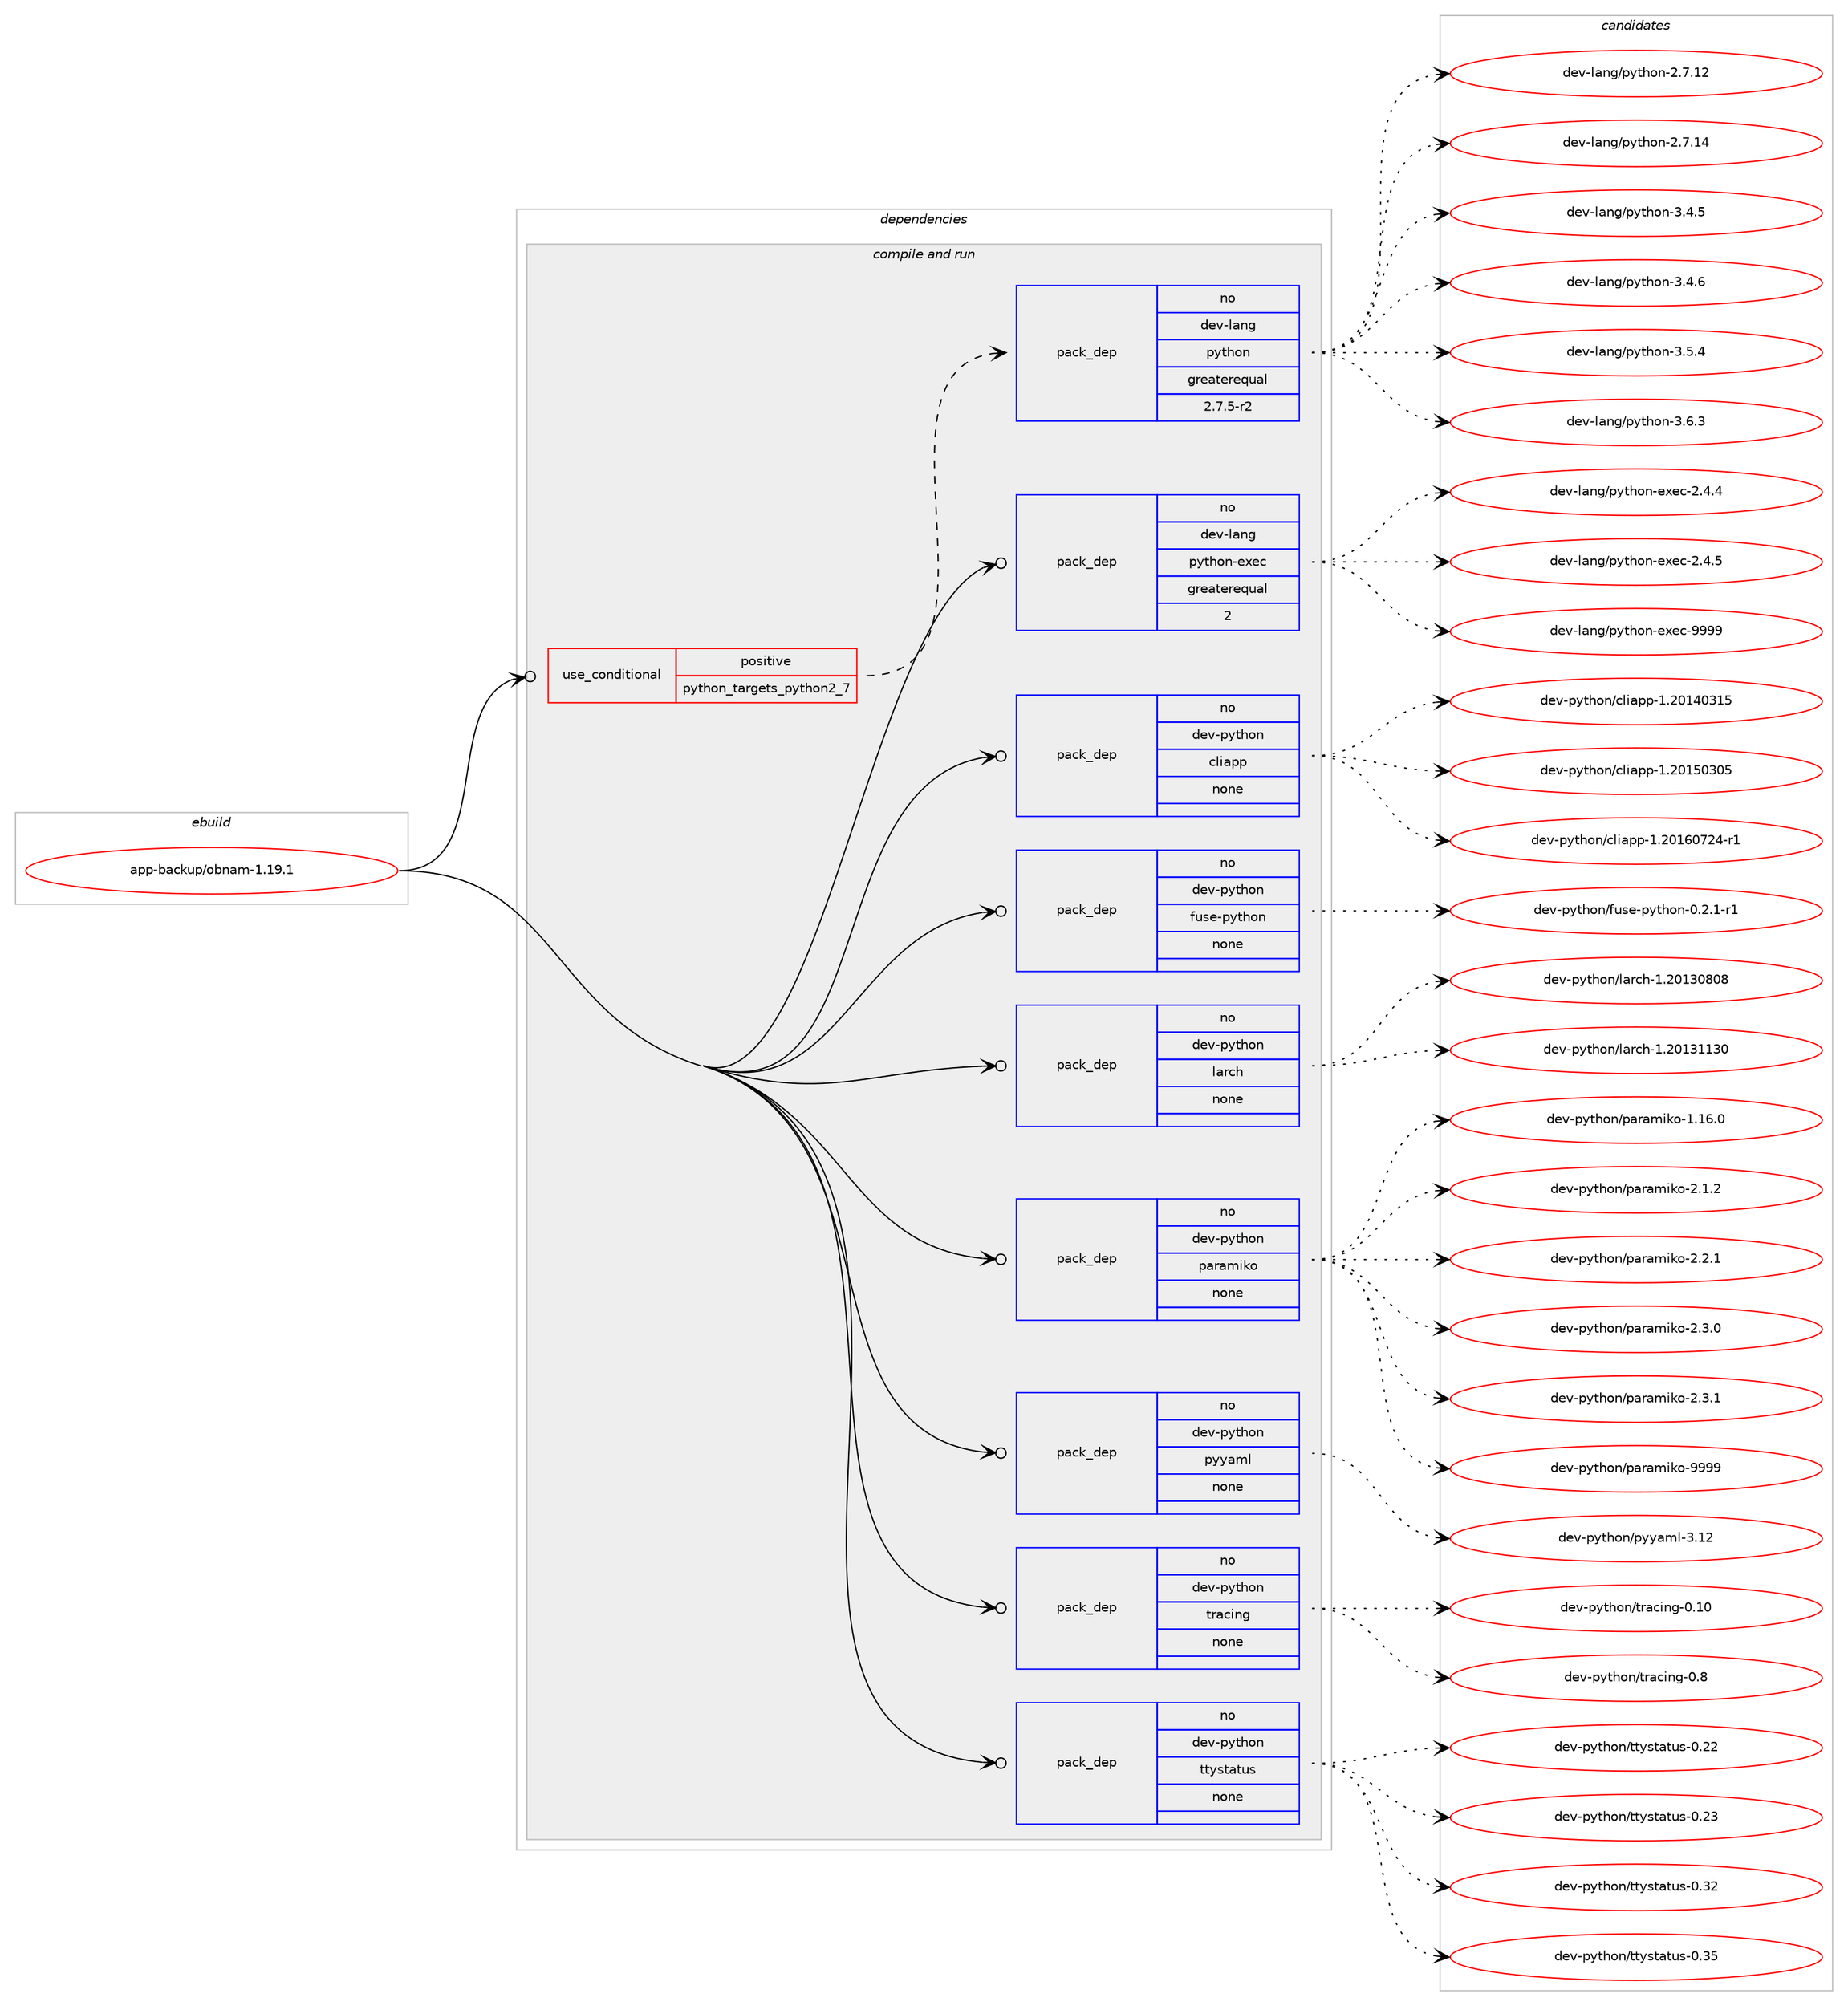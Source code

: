 digraph prolog {

# *************
# Graph options
# *************

newrank=true;
concentrate=true;
compound=true;
graph [rankdir=LR,fontname=Helvetica,fontsize=10,ranksep=1.5];#, ranksep=2.5, nodesep=0.2];
edge  [arrowhead=vee];
node  [fontname=Helvetica,fontsize=10];

# **********
# The ebuild
# **********

subgraph cluster_leftcol {
color=gray;
rank=same;
label=<<i>ebuild</i>>;
id [label="app-backup/obnam-1.19.1", color=red, width=4, href="../app-backup/obnam-1.19.1.svg"];
}

# ****************
# The dependencies
# ****************

subgraph cluster_midcol {
color=gray;
label=<<i>dependencies</i>>;
subgraph cluster_compile {
fillcolor="#eeeeee";
style=filled;
label=<<i>compile</i>>;
}
subgraph cluster_compileandrun {
fillcolor="#eeeeee";
style=filled;
label=<<i>compile and run</i>>;
subgraph cond2991 {
dependency10803 [label=<<TABLE BORDER="0" CELLBORDER="1" CELLSPACING="0" CELLPADDING="4"><TR><TD ROWSPAN="3" CELLPADDING="10">use_conditional</TD></TR><TR><TD>positive</TD></TR><TR><TD>python_targets_python2_7</TD></TR></TABLE>>, shape=none, color=red];
subgraph pack7613 {
dependency10804 [label=<<TABLE BORDER="0" CELLBORDER="1" CELLSPACING="0" CELLPADDING="4" WIDTH="220"><TR><TD ROWSPAN="6" CELLPADDING="30">pack_dep</TD></TR><TR><TD WIDTH="110">no</TD></TR><TR><TD>dev-lang</TD></TR><TR><TD>python</TD></TR><TR><TD>greaterequal</TD></TR><TR><TD>2.7.5-r2</TD></TR></TABLE>>, shape=none, color=blue];
}
dependency10803:e -> dependency10804:w [weight=20,style="dashed",arrowhead="vee"];
}
id:e -> dependency10803:w [weight=20,style="solid",arrowhead="odotvee"];
subgraph pack7614 {
dependency10805 [label=<<TABLE BORDER="0" CELLBORDER="1" CELLSPACING="0" CELLPADDING="4" WIDTH="220"><TR><TD ROWSPAN="6" CELLPADDING="30">pack_dep</TD></TR><TR><TD WIDTH="110">no</TD></TR><TR><TD>dev-lang</TD></TR><TR><TD>python-exec</TD></TR><TR><TD>greaterequal</TD></TR><TR><TD>2</TD></TR></TABLE>>, shape=none, color=blue];
}
id:e -> dependency10805:w [weight=20,style="solid",arrowhead="odotvee"];
subgraph pack7615 {
dependency10806 [label=<<TABLE BORDER="0" CELLBORDER="1" CELLSPACING="0" CELLPADDING="4" WIDTH="220"><TR><TD ROWSPAN="6" CELLPADDING="30">pack_dep</TD></TR><TR><TD WIDTH="110">no</TD></TR><TR><TD>dev-python</TD></TR><TR><TD>cliapp</TD></TR><TR><TD>none</TD></TR><TR><TD></TD></TR></TABLE>>, shape=none, color=blue];
}
id:e -> dependency10806:w [weight=20,style="solid",arrowhead="odotvee"];
subgraph pack7616 {
dependency10807 [label=<<TABLE BORDER="0" CELLBORDER="1" CELLSPACING="0" CELLPADDING="4" WIDTH="220"><TR><TD ROWSPAN="6" CELLPADDING="30">pack_dep</TD></TR><TR><TD WIDTH="110">no</TD></TR><TR><TD>dev-python</TD></TR><TR><TD>fuse-python</TD></TR><TR><TD>none</TD></TR><TR><TD></TD></TR></TABLE>>, shape=none, color=blue];
}
id:e -> dependency10807:w [weight=20,style="solid",arrowhead="odotvee"];
subgraph pack7617 {
dependency10808 [label=<<TABLE BORDER="0" CELLBORDER="1" CELLSPACING="0" CELLPADDING="4" WIDTH="220"><TR><TD ROWSPAN="6" CELLPADDING="30">pack_dep</TD></TR><TR><TD WIDTH="110">no</TD></TR><TR><TD>dev-python</TD></TR><TR><TD>larch</TD></TR><TR><TD>none</TD></TR><TR><TD></TD></TR></TABLE>>, shape=none, color=blue];
}
id:e -> dependency10808:w [weight=20,style="solid",arrowhead="odotvee"];
subgraph pack7618 {
dependency10809 [label=<<TABLE BORDER="0" CELLBORDER="1" CELLSPACING="0" CELLPADDING="4" WIDTH="220"><TR><TD ROWSPAN="6" CELLPADDING="30">pack_dep</TD></TR><TR><TD WIDTH="110">no</TD></TR><TR><TD>dev-python</TD></TR><TR><TD>paramiko</TD></TR><TR><TD>none</TD></TR><TR><TD></TD></TR></TABLE>>, shape=none, color=blue];
}
id:e -> dependency10809:w [weight=20,style="solid",arrowhead="odotvee"];
subgraph pack7619 {
dependency10810 [label=<<TABLE BORDER="0" CELLBORDER="1" CELLSPACING="0" CELLPADDING="4" WIDTH="220"><TR><TD ROWSPAN="6" CELLPADDING="30">pack_dep</TD></TR><TR><TD WIDTH="110">no</TD></TR><TR><TD>dev-python</TD></TR><TR><TD>pyyaml</TD></TR><TR><TD>none</TD></TR><TR><TD></TD></TR></TABLE>>, shape=none, color=blue];
}
id:e -> dependency10810:w [weight=20,style="solid",arrowhead="odotvee"];
subgraph pack7620 {
dependency10811 [label=<<TABLE BORDER="0" CELLBORDER="1" CELLSPACING="0" CELLPADDING="4" WIDTH="220"><TR><TD ROWSPAN="6" CELLPADDING="30">pack_dep</TD></TR><TR><TD WIDTH="110">no</TD></TR><TR><TD>dev-python</TD></TR><TR><TD>tracing</TD></TR><TR><TD>none</TD></TR><TR><TD></TD></TR></TABLE>>, shape=none, color=blue];
}
id:e -> dependency10811:w [weight=20,style="solid",arrowhead="odotvee"];
subgraph pack7621 {
dependency10812 [label=<<TABLE BORDER="0" CELLBORDER="1" CELLSPACING="0" CELLPADDING="4" WIDTH="220"><TR><TD ROWSPAN="6" CELLPADDING="30">pack_dep</TD></TR><TR><TD WIDTH="110">no</TD></TR><TR><TD>dev-python</TD></TR><TR><TD>ttystatus</TD></TR><TR><TD>none</TD></TR><TR><TD></TD></TR></TABLE>>, shape=none, color=blue];
}
id:e -> dependency10812:w [weight=20,style="solid",arrowhead="odotvee"];
}
subgraph cluster_run {
fillcolor="#eeeeee";
style=filled;
label=<<i>run</i>>;
}
}

# **************
# The candidates
# **************

subgraph cluster_choices {
rank=same;
color=gray;
label=<<i>candidates</i>>;

subgraph choice7613 {
color=black;
nodesep=1;
choice10010111845108971101034711212111610411111045504655464950 [label="dev-lang/python-2.7.12", color=red, width=4,href="../dev-lang/python-2.7.12.svg"];
choice10010111845108971101034711212111610411111045504655464952 [label="dev-lang/python-2.7.14", color=red, width=4,href="../dev-lang/python-2.7.14.svg"];
choice100101118451089711010347112121116104111110455146524653 [label="dev-lang/python-3.4.5", color=red, width=4,href="../dev-lang/python-3.4.5.svg"];
choice100101118451089711010347112121116104111110455146524654 [label="dev-lang/python-3.4.6", color=red, width=4,href="../dev-lang/python-3.4.6.svg"];
choice100101118451089711010347112121116104111110455146534652 [label="dev-lang/python-3.5.4", color=red, width=4,href="../dev-lang/python-3.5.4.svg"];
choice100101118451089711010347112121116104111110455146544651 [label="dev-lang/python-3.6.3", color=red, width=4,href="../dev-lang/python-3.6.3.svg"];
dependency10804:e -> choice10010111845108971101034711212111610411111045504655464950:w [style=dotted,weight="100"];
dependency10804:e -> choice10010111845108971101034711212111610411111045504655464952:w [style=dotted,weight="100"];
dependency10804:e -> choice100101118451089711010347112121116104111110455146524653:w [style=dotted,weight="100"];
dependency10804:e -> choice100101118451089711010347112121116104111110455146524654:w [style=dotted,weight="100"];
dependency10804:e -> choice100101118451089711010347112121116104111110455146534652:w [style=dotted,weight="100"];
dependency10804:e -> choice100101118451089711010347112121116104111110455146544651:w [style=dotted,weight="100"];
}
subgraph choice7614 {
color=black;
nodesep=1;
choice1001011184510897110103471121211161041111104510112010199455046524652 [label="dev-lang/python-exec-2.4.4", color=red, width=4,href="../dev-lang/python-exec-2.4.4.svg"];
choice1001011184510897110103471121211161041111104510112010199455046524653 [label="dev-lang/python-exec-2.4.5", color=red, width=4,href="../dev-lang/python-exec-2.4.5.svg"];
choice10010111845108971101034711212111610411111045101120101994557575757 [label="dev-lang/python-exec-9999", color=red, width=4,href="../dev-lang/python-exec-9999.svg"];
dependency10805:e -> choice1001011184510897110103471121211161041111104510112010199455046524652:w [style=dotted,weight="100"];
dependency10805:e -> choice1001011184510897110103471121211161041111104510112010199455046524653:w [style=dotted,weight="100"];
dependency10805:e -> choice10010111845108971101034711212111610411111045101120101994557575757:w [style=dotted,weight="100"];
}
subgraph choice7615 {
color=black;
nodesep=1;
choice100101118451121211161041111104799108105971121124549465048495248514953 [label="dev-python/cliapp-1.20140315", color=red, width=4,href="../dev-python/cliapp-1.20140315.svg"];
choice100101118451121211161041111104799108105971121124549465048495348514853 [label="dev-python/cliapp-1.20150305", color=red, width=4,href="../dev-python/cliapp-1.20150305.svg"];
choice1001011184511212111610411111047991081059711211245494650484954485550524511449 [label="dev-python/cliapp-1.20160724-r1", color=red, width=4,href="../dev-python/cliapp-1.20160724-r1.svg"];
dependency10806:e -> choice100101118451121211161041111104799108105971121124549465048495248514953:w [style=dotted,weight="100"];
dependency10806:e -> choice100101118451121211161041111104799108105971121124549465048495348514853:w [style=dotted,weight="100"];
dependency10806:e -> choice1001011184511212111610411111047991081059711211245494650484954485550524511449:w [style=dotted,weight="100"];
}
subgraph choice7616 {
color=black;
nodesep=1;
choice1001011184511212111610411111047102117115101451121211161041111104548465046494511449 [label="dev-python/fuse-python-0.2.1-r1", color=red, width=4,href="../dev-python/fuse-python-0.2.1-r1.svg"];
dependency10807:e -> choice1001011184511212111610411111047102117115101451121211161041111104548465046494511449:w [style=dotted,weight="100"];
}
subgraph choice7617 {
color=black;
nodesep=1;
choice100101118451121211161041111104710897114991044549465048495148564856 [label="dev-python/larch-1.20130808", color=red, width=4,href="../dev-python/larch-1.20130808.svg"];
choice100101118451121211161041111104710897114991044549465048495149495148 [label="dev-python/larch-1.20131130", color=red, width=4,href="../dev-python/larch-1.20131130.svg"];
dependency10808:e -> choice100101118451121211161041111104710897114991044549465048495148564856:w [style=dotted,weight="100"];
dependency10808:e -> choice100101118451121211161041111104710897114991044549465048495149495148:w [style=dotted,weight="100"];
}
subgraph choice7618 {
color=black;
nodesep=1;
choice1001011184511212111610411111047112971149710910510711145494649544648 [label="dev-python/paramiko-1.16.0", color=red, width=4,href="../dev-python/paramiko-1.16.0.svg"];
choice10010111845112121116104111110471129711497109105107111455046494650 [label="dev-python/paramiko-2.1.2", color=red, width=4,href="../dev-python/paramiko-2.1.2.svg"];
choice10010111845112121116104111110471129711497109105107111455046504649 [label="dev-python/paramiko-2.2.1", color=red, width=4,href="../dev-python/paramiko-2.2.1.svg"];
choice10010111845112121116104111110471129711497109105107111455046514648 [label="dev-python/paramiko-2.3.0", color=red, width=4,href="../dev-python/paramiko-2.3.0.svg"];
choice10010111845112121116104111110471129711497109105107111455046514649 [label="dev-python/paramiko-2.3.1", color=red, width=4,href="../dev-python/paramiko-2.3.1.svg"];
choice100101118451121211161041111104711297114971091051071114557575757 [label="dev-python/paramiko-9999", color=red, width=4,href="../dev-python/paramiko-9999.svg"];
dependency10809:e -> choice1001011184511212111610411111047112971149710910510711145494649544648:w [style=dotted,weight="100"];
dependency10809:e -> choice10010111845112121116104111110471129711497109105107111455046494650:w [style=dotted,weight="100"];
dependency10809:e -> choice10010111845112121116104111110471129711497109105107111455046504649:w [style=dotted,weight="100"];
dependency10809:e -> choice10010111845112121116104111110471129711497109105107111455046514648:w [style=dotted,weight="100"];
dependency10809:e -> choice10010111845112121116104111110471129711497109105107111455046514649:w [style=dotted,weight="100"];
dependency10809:e -> choice100101118451121211161041111104711297114971091051071114557575757:w [style=dotted,weight="100"];
}
subgraph choice7619 {
color=black;
nodesep=1;
choice1001011184511212111610411111047112121121971091084551464950 [label="dev-python/pyyaml-3.12", color=red, width=4,href="../dev-python/pyyaml-3.12.svg"];
dependency10810:e -> choice1001011184511212111610411111047112121121971091084551464950:w [style=dotted,weight="100"];
}
subgraph choice7620 {
color=black;
nodesep=1;
choice100101118451121211161041111104711611497991051101034548464948 [label="dev-python/tracing-0.10", color=red, width=4,href="../dev-python/tracing-0.10.svg"];
choice1001011184511212111610411111047116114979910511010345484656 [label="dev-python/tracing-0.8", color=red, width=4,href="../dev-python/tracing-0.8.svg"];
dependency10811:e -> choice100101118451121211161041111104711611497991051101034548464948:w [style=dotted,weight="100"];
dependency10811:e -> choice1001011184511212111610411111047116114979910511010345484656:w [style=dotted,weight="100"];
}
subgraph choice7621 {
color=black;
nodesep=1;
choice1001011184511212111610411111047116116121115116971161171154548465050 [label="dev-python/ttystatus-0.22", color=red, width=4,href="../dev-python/ttystatus-0.22.svg"];
choice1001011184511212111610411111047116116121115116971161171154548465051 [label="dev-python/ttystatus-0.23", color=red, width=4,href="../dev-python/ttystatus-0.23.svg"];
choice1001011184511212111610411111047116116121115116971161171154548465150 [label="dev-python/ttystatus-0.32", color=red, width=4,href="../dev-python/ttystatus-0.32.svg"];
choice1001011184511212111610411111047116116121115116971161171154548465153 [label="dev-python/ttystatus-0.35", color=red, width=4,href="../dev-python/ttystatus-0.35.svg"];
dependency10812:e -> choice1001011184511212111610411111047116116121115116971161171154548465050:w [style=dotted,weight="100"];
dependency10812:e -> choice1001011184511212111610411111047116116121115116971161171154548465051:w [style=dotted,weight="100"];
dependency10812:e -> choice1001011184511212111610411111047116116121115116971161171154548465150:w [style=dotted,weight="100"];
dependency10812:e -> choice1001011184511212111610411111047116116121115116971161171154548465153:w [style=dotted,weight="100"];
}
}

}
